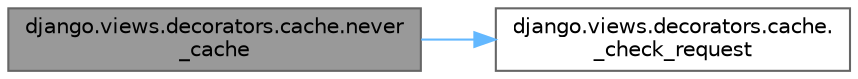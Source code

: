 digraph "django.views.decorators.cache.never_cache"
{
 // LATEX_PDF_SIZE
  bgcolor="transparent";
  edge [fontname=Helvetica,fontsize=10,labelfontname=Helvetica,labelfontsize=10];
  node [fontname=Helvetica,fontsize=10,shape=box,height=0.2,width=0.4];
  rankdir="LR";
  Node1 [id="Node000001",label="django.views.decorators.cache.never\l_cache",height=0.2,width=0.4,color="gray40", fillcolor="grey60", style="filled", fontcolor="black",tooltip=" "];
  Node1 -> Node2 [id="edge1_Node000001_Node000002",color="steelblue1",style="solid",tooltip=" "];
  Node2 [id="Node000002",label="django.views.decorators.cache.\l_check_request",height=0.2,width=0.4,color="grey40", fillcolor="white", style="filled",URL="$namespacedjango_1_1views_1_1decorators_1_1cache.html#a009890ae6b05ec926364deaf465383c1",tooltip=" "];
}
